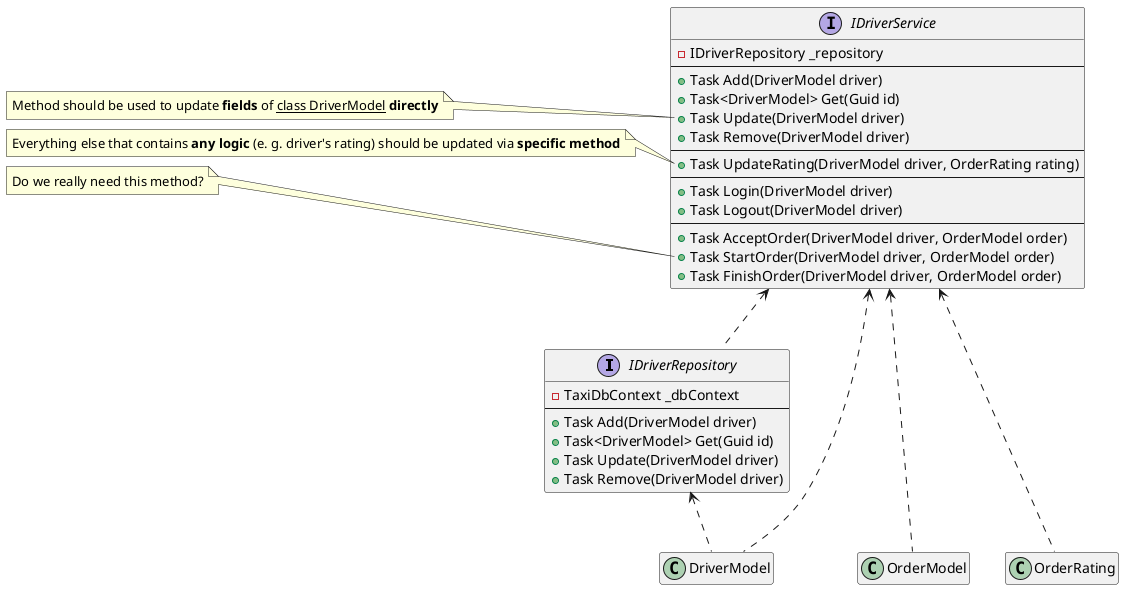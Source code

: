 ﻿@startuml
'https://plantuml.com/class-diagram

hide empty members

interface IDriverRepository
{
    - TaxiDbContext _dbContext
    --
    + Task Add(DriverModel driver)
    + Task<DriverModel> Get(Guid id)
    + Task Update(DriverModel driver)
    + Task Remove(DriverModel driver)
}

interface IDriverService
{
    - IDriverRepository _repository
    --
    + Task Add(DriverModel driver)
    + Task<DriverModel> Get(Guid id)
    + Task Update(DriverModel driver)
    + Task Remove(DriverModel driver)
    --
    + Task UpdateRating(DriverModel driver, OrderRating rating)
    --
    + Task Login(DriverModel driver)
    + Task Logout(DriverModel driver)
    --
    + Task AcceptOrder(DriverModel driver, OrderModel order)
    + Task StartOrder(DriverModel driver, OrderModel order)
    + Task FinishOrder(DriverModel driver, OrderModel order)
}

note left of IDriverService::"Update(DriverModel driver)"
    Method should be used to update <b>fields</b> of <u>class DriverModel</u> <b>directly</b>
end note

note left of IDriverService::"UpdateRating(DriverModel driver, OrderRating rating)"
    Everything else that contains <b>any logic</b> (e. g. driver's rating) should be updated via <b>specific method</b>
end note

note left of IDriverService::"StartOrder(DriverModel driver, OrderModel order)"
    Do we really need this method?
end note

IDriverRepository <.. DriverModel
IDriverService <.. IDriverRepository
IDriverService <.. DriverModel
IDriverService <... OrderModel
IDriverService <... OrderRating


@enduml